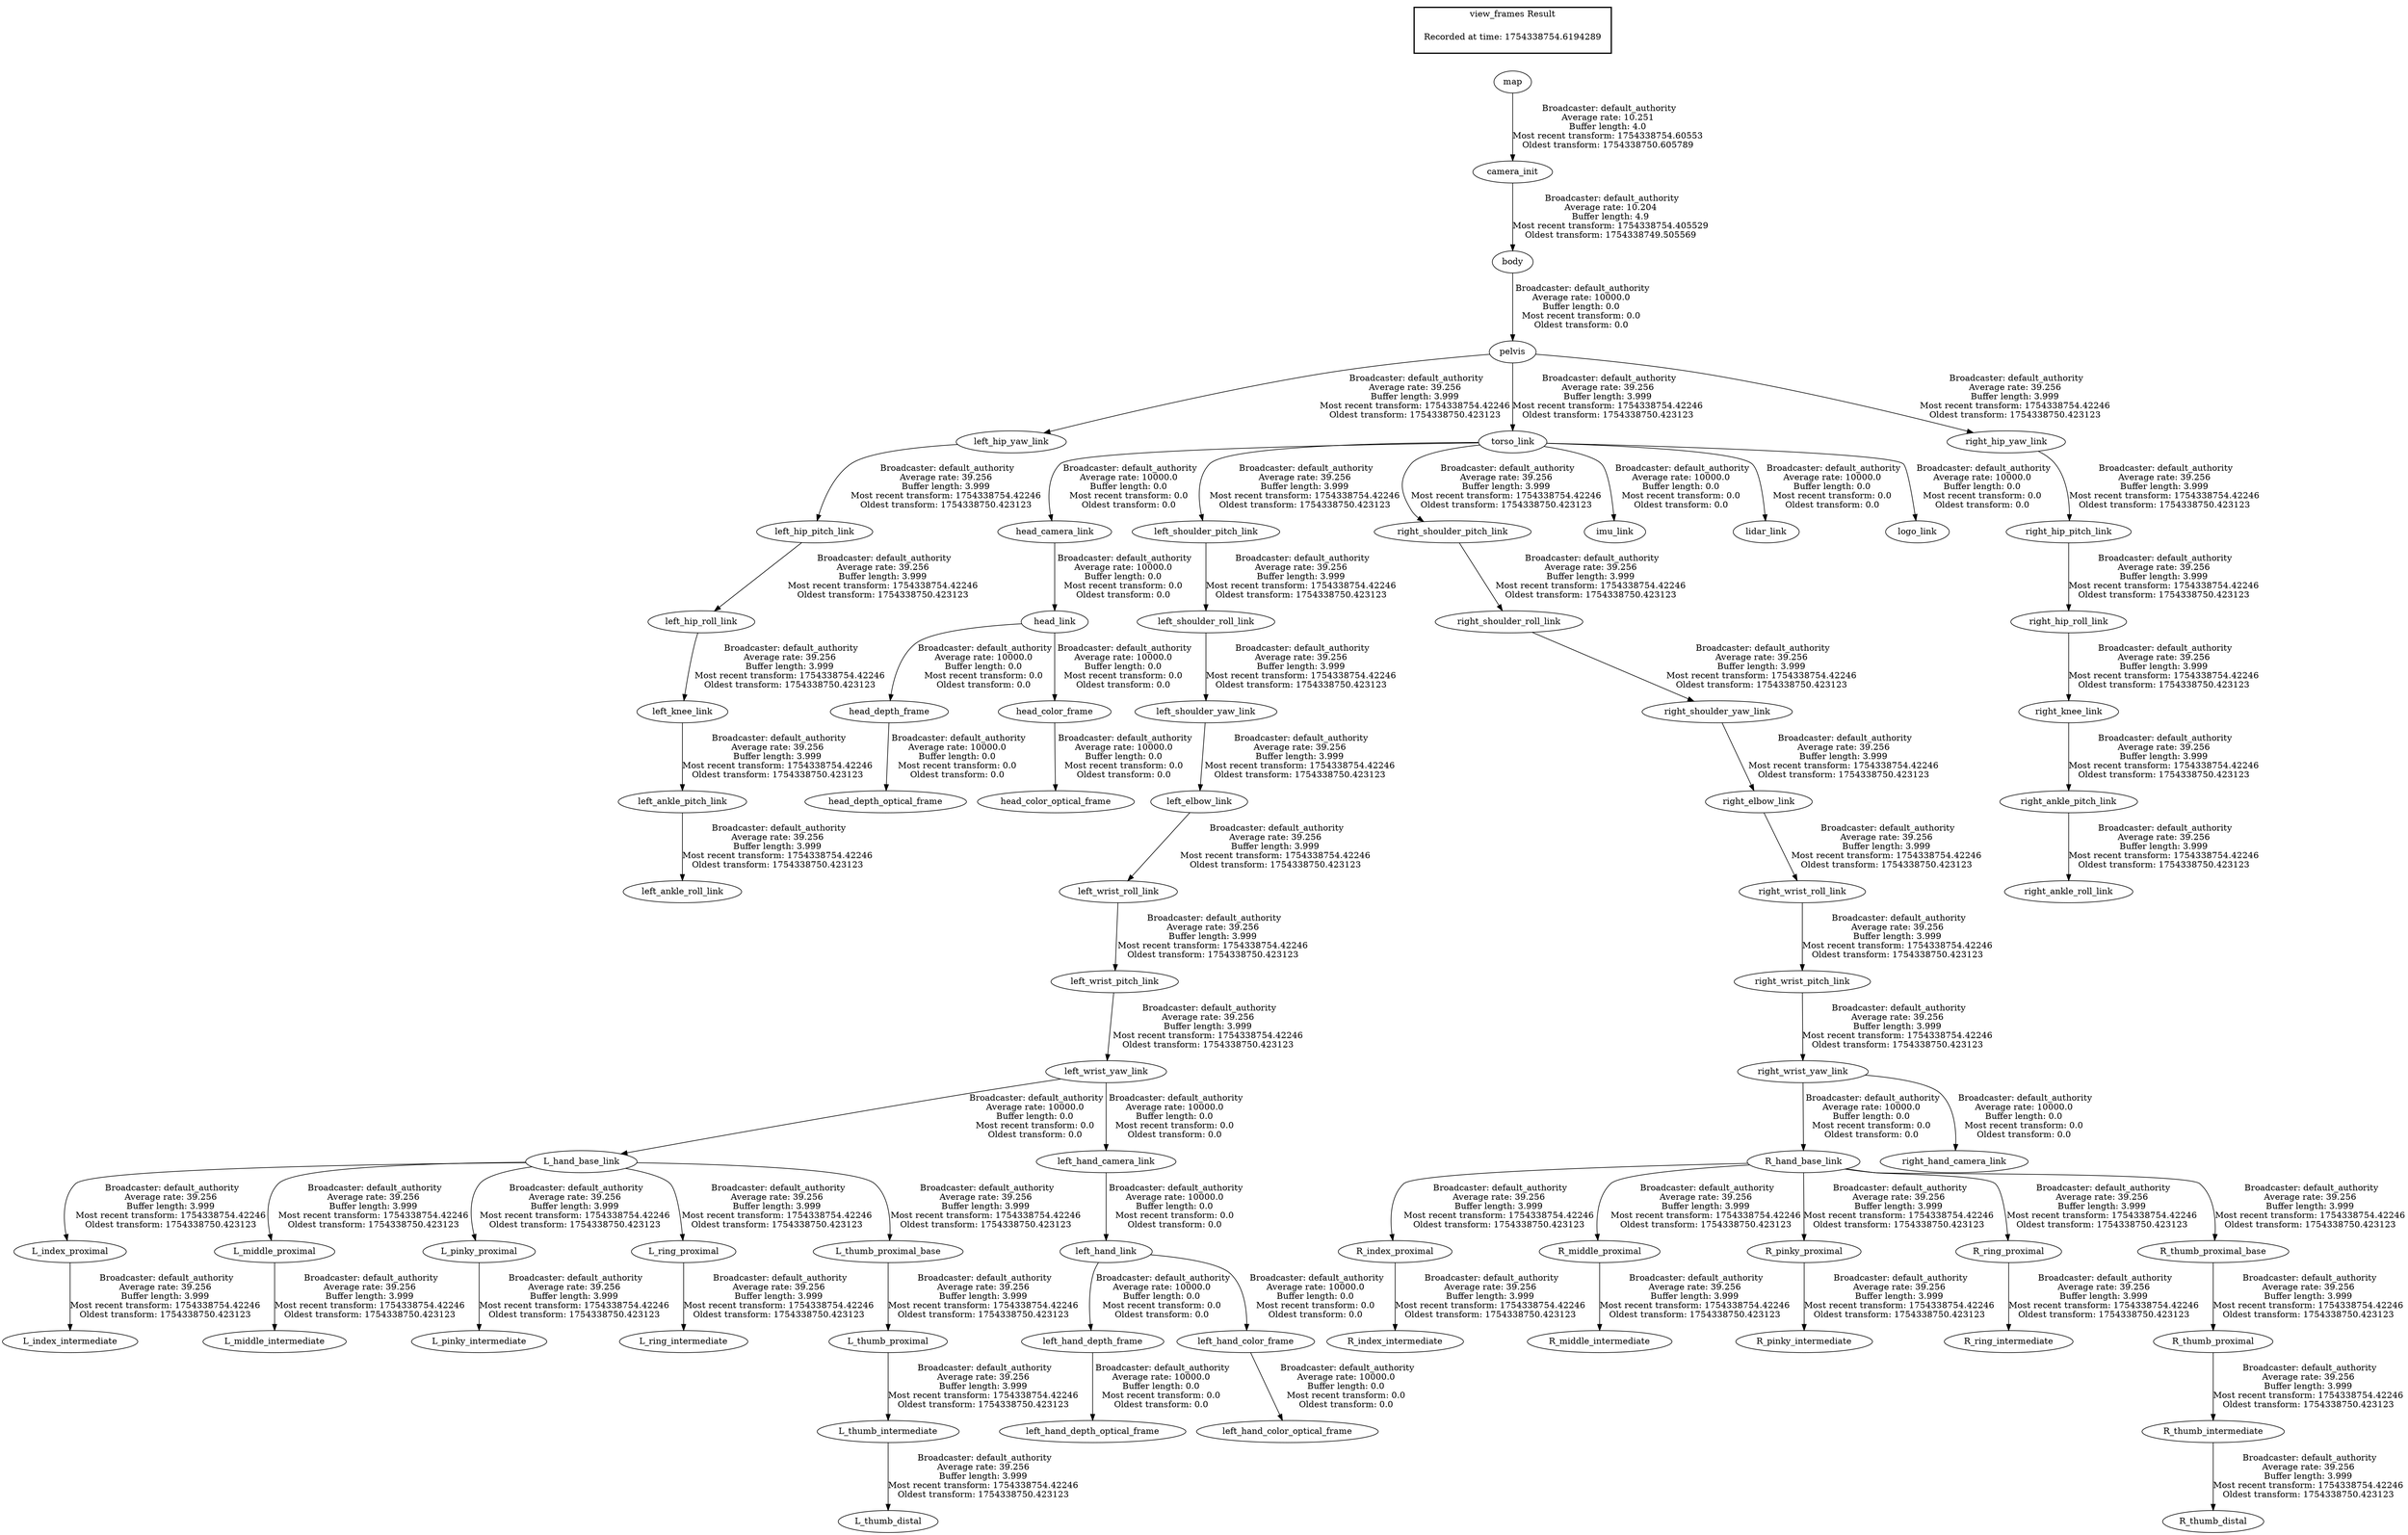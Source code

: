 digraph G {
"camera_init" -> "body"[label=" Broadcaster: default_authority\nAverage rate: 10.204\nBuffer length: 4.9\nMost recent transform: 1754338754.405529\nOldest transform: 1754338749.505569\n"];
"map" -> "camera_init"[label=" Broadcaster: default_authority\nAverage rate: 10.251\nBuffer length: 4.0\nMost recent transform: 1754338754.60553\nOldest transform: 1754338750.605789\n"];
"head_link" -> "head_depth_frame"[label=" Broadcaster: default_authority\nAverage rate: 10000.0\nBuffer length: 0.0\nMost recent transform: 0.0\nOldest transform: 0.0\n"];
"head_camera_link" -> "head_link"[label=" Broadcaster: default_authority\nAverage rate: 10000.0\nBuffer length: 0.0\nMost recent transform: 0.0\nOldest transform: 0.0\n"];
"head_depth_frame" -> "head_depth_optical_frame"[label=" Broadcaster: default_authority\nAverage rate: 10000.0\nBuffer length: 0.0\nMost recent transform: 0.0\nOldest transform: 0.0\n"];
"head_link" -> "head_color_frame"[label=" Broadcaster: default_authority\nAverage rate: 10000.0\nBuffer length: 0.0\nMost recent transform: 0.0\nOldest transform: 0.0\n"];
"head_color_frame" -> "head_color_optical_frame"[label=" Broadcaster: default_authority\nAverage rate: 10000.0\nBuffer length: 0.0\nMost recent transform: 0.0\nOldest transform: 0.0\n"];
"L_index_proximal" -> "L_index_intermediate"[label=" Broadcaster: default_authority\nAverage rate: 39.256\nBuffer length: 3.999\nMost recent transform: 1754338754.42246\nOldest transform: 1754338750.423123\n"];
"L_hand_base_link" -> "L_index_proximal"[label=" Broadcaster: default_authority\nAverage rate: 39.256\nBuffer length: 3.999\nMost recent transform: 1754338754.42246\nOldest transform: 1754338750.423123\n"];
"left_wrist_yaw_link" -> "L_hand_base_link"[label=" Broadcaster: default_authority\nAverage rate: 10000.0\nBuffer length: 0.0\nMost recent transform: 0.0\nOldest transform: 0.0\n"];
"L_middle_proximal" -> "L_middle_intermediate"[label=" Broadcaster: default_authority\nAverage rate: 39.256\nBuffer length: 3.999\nMost recent transform: 1754338754.42246\nOldest transform: 1754338750.423123\n"];
"L_hand_base_link" -> "L_middle_proximal"[label=" Broadcaster: default_authority\nAverage rate: 39.256\nBuffer length: 3.999\nMost recent transform: 1754338754.42246\nOldest transform: 1754338750.423123\n"];
"L_pinky_proximal" -> "L_pinky_intermediate"[label=" Broadcaster: default_authority\nAverage rate: 39.256\nBuffer length: 3.999\nMost recent transform: 1754338754.42246\nOldest transform: 1754338750.423123\n"];
"L_hand_base_link" -> "L_pinky_proximal"[label=" Broadcaster: default_authority\nAverage rate: 39.256\nBuffer length: 3.999\nMost recent transform: 1754338754.42246\nOldest transform: 1754338750.423123\n"];
"L_ring_proximal" -> "L_ring_intermediate"[label=" Broadcaster: default_authority\nAverage rate: 39.256\nBuffer length: 3.999\nMost recent transform: 1754338754.42246\nOldest transform: 1754338750.423123\n"];
"L_hand_base_link" -> "L_ring_proximal"[label=" Broadcaster: default_authority\nAverage rate: 39.256\nBuffer length: 3.999\nMost recent transform: 1754338754.42246\nOldest transform: 1754338750.423123\n"];
"L_thumb_intermediate" -> "L_thumb_distal"[label=" Broadcaster: default_authority\nAverage rate: 39.256\nBuffer length: 3.999\nMost recent transform: 1754338754.42246\nOldest transform: 1754338750.423123\n"];
"L_thumb_proximal" -> "L_thumb_intermediate"[label=" Broadcaster: default_authority\nAverage rate: 39.256\nBuffer length: 3.999\nMost recent transform: 1754338754.42246\nOldest transform: 1754338750.423123\n"];
"L_thumb_proximal_base" -> "L_thumb_proximal"[label=" Broadcaster: default_authority\nAverage rate: 39.256\nBuffer length: 3.999\nMost recent transform: 1754338754.42246\nOldest transform: 1754338750.423123\n"];
"L_hand_base_link" -> "L_thumb_proximal_base"[label=" Broadcaster: default_authority\nAverage rate: 39.256\nBuffer length: 3.999\nMost recent transform: 1754338754.42246\nOldest transform: 1754338750.423123\n"];
"R_index_proximal" -> "R_index_intermediate"[label=" Broadcaster: default_authority\nAverage rate: 39.256\nBuffer length: 3.999\nMost recent transform: 1754338754.42246\nOldest transform: 1754338750.423123\n"];
"R_hand_base_link" -> "R_index_proximal"[label=" Broadcaster: default_authority\nAverage rate: 39.256\nBuffer length: 3.999\nMost recent transform: 1754338754.42246\nOldest transform: 1754338750.423123\n"];
"right_wrist_yaw_link" -> "R_hand_base_link"[label=" Broadcaster: default_authority\nAverage rate: 10000.0\nBuffer length: 0.0\nMost recent transform: 0.0\nOldest transform: 0.0\n"];
"R_middle_proximal" -> "R_middle_intermediate"[label=" Broadcaster: default_authority\nAverage rate: 39.256\nBuffer length: 3.999\nMost recent transform: 1754338754.42246\nOldest transform: 1754338750.423123\n"];
"R_hand_base_link" -> "R_middle_proximal"[label=" Broadcaster: default_authority\nAverage rate: 39.256\nBuffer length: 3.999\nMost recent transform: 1754338754.42246\nOldest transform: 1754338750.423123\n"];
"R_pinky_proximal" -> "R_pinky_intermediate"[label=" Broadcaster: default_authority\nAverage rate: 39.256\nBuffer length: 3.999\nMost recent transform: 1754338754.42246\nOldest transform: 1754338750.423123\n"];
"R_hand_base_link" -> "R_pinky_proximal"[label=" Broadcaster: default_authority\nAverage rate: 39.256\nBuffer length: 3.999\nMost recent transform: 1754338754.42246\nOldest transform: 1754338750.423123\n"];
"R_ring_proximal" -> "R_ring_intermediate"[label=" Broadcaster: default_authority\nAverage rate: 39.256\nBuffer length: 3.999\nMost recent transform: 1754338754.42246\nOldest transform: 1754338750.423123\n"];
"R_hand_base_link" -> "R_ring_proximal"[label=" Broadcaster: default_authority\nAverage rate: 39.256\nBuffer length: 3.999\nMost recent transform: 1754338754.42246\nOldest transform: 1754338750.423123\n"];
"R_thumb_intermediate" -> "R_thumb_distal"[label=" Broadcaster: default_authority\nAverage rate: 39.256\nBuffer length: 3.999\nMost recent transform: 1754338754.42246\nOldest transform: 1754338750.423123\n"];
"R_thumb_proximal" -> "R_thumb_intermediate"[label=" Broadcaster: default_authority\nAverage rate: 39.256\nBuffer length: 3.999\nMost recent transform: 1754338754.42246\nOldest transform: 1754338750.423123\n"];
"R_thumb_proximal_base" -> "R_thumb_proximal"[label=" Broadcaster: default_authority\nAverage rate: 39.256\nBuffer length: 3.999\nMost recent transform: 1754338754.42246\nOldest transform: 1754338750.423123\n"];
"R_hand_base_link" -> "R_thumb_proximal_base"[label=" Broadcaster: default_authority\nAverage rate: 39.256\nBuffer length: 3.999\nMost recent transform: 1754338754.42246\nOldest transform: 1754338750.423123\n"];
"left_knee_link" -> "left_ankle_pitch_link"[label=" Broadcaster: default_authority\nAverage rate: 39.256\nBuffer length: 3.999\nMost recent transform: 1754338754.42246\nOldest transform: 1754338750.423123\n"];
"left_hip_roll_link" -> "left_knee_link"[label=" Broadcaster: default_authority\nAverage rate: 39.256\nBuffer length: 3.999\nMost recent transform: 1754338754.42246\nOldest transform: 1754338750.423123\n"];
"left_ankle_pitch_link" -> "left_ankle_roll_link"[label=" Broadcaster: default_authority\nAverage rate: 39.256\nBuffer length: 3.999\nMost recent transform: 1754338754.42246\nOldest transform: 1754338750.423123\n"];
"left_shoulder_yaw_link" -> "left_elbow_link"[label=" Broadcaster: default_authority\nAverage rate: 39.256\nBuffer length: 3.999\nMost recent transform: 1754338754.42246\nOldest transform: 1754338750.423123\n"];
"left_shoulder_roll_link" -> "left_shoulder_yaw_link"[label=" Broadcaster: default_authority\nAverage rate: 39.256\nBuffer length: 3.999\nMost recent transform: 1754338754.42246\nOldest transform: 1754338750.423123\n"];
"left_hip_yaw_link" -> "left_hip_pitch_link"[label=" Broadcaster: default_authority\nAverage rate: 39.256\nBuffer length: 3.999\nMost recent transform: 1754338754.42246\nOldest transform: 1754338750.423123\n"];
"pelvis" -> "left_hip_yaw_link"[label=" Broadcaster: default_authority\nAverage rate: 39.256\nBuffer length: 3.999\nMost recent transform: 1754338754.42246\nOldest transform: 1754338750.423123\n"];
"left_hip_pitch_link" -> "left_hip_roll_link"[label=" Broadcaster: default_authority\nAverage rate: 39.256\nBuffer length: 3.999\nMost recent transform: 1754338754.42246\nOldest transform: 1754338750.423123\n"];
"body" -> "pelvis"[label=" Broadcaster: default_authority\nAverage rate: 10000.0\nBuffer length: 0.0\nMost recent transform: 0.0\nOldest transform: 0.0\n"];
"torso_link" -> "left_shoulder_pitch_link"[label=" Broadcaster: default_authority\nAverage rate: 39.256\nBuffer length: 3.999\nMost recent transform: 1754338754.42246\nOldest transform: 1754338750.423123\n"];
"pelvis" -> "torso_link"[label=" Broadcaster: default_authority\nAverage rate: 39.256\nBuffer length: 3.999\nMost recent transform: 1754338754.42246\nOldest transform: 1754338750.423123\n"];
"left_shoulder_pitch_link" -> "left_shoulder_roll_link"[label=" Broadcaster: default_authority\nAverage rate: 39.256\nBuffer length: 3.999\nMost recent transform: 1754338754.42246\nOldest transform: 1754338750.423123\n"];
"left_wrist_roll_link" -> "left_wrist_pitch_link"[label=" Broadcaster: default_authority\nAverage rate: 39.256\nBuffer length: 3.999\nMost recent transform: 1754338754.42246\nOldest transform: 1754338750.423123\n"];
"left_elbow_link" -> "left_wrist_roll_link"[label=" Broadcaster: default_authority\nAverage rate: 39.256\nBuffer length: 3.999\nMost recent transform: 1754338754.42246\nOldest transform: 1754338750.423123\n"];
"left_wrist_pitch_link" -> "left_wrist_yaw_link"[label=" Broadcaster: default_authority\nAverage rate: 39.256\nBuffer length: 3.999\nMost recent transform: 1754338754.42246\nOldest transform: 1754338750.423123\n"];
"right_knee_link" -> "right_ankle_pitch_link"[label=" Broadcaster: default_authority\nAverage rate: 39.256\nBuffer length: 3.999\nMost recent transform: 1754338754.42246\nOldest transform: 1754338750.423123\n"];
"right_hip_roll_link" -> "right_knee_link"[label=" Broadcaster: default_authority\nAverage rate: 39.256\nBuffer length: 3.999\nMost recent transform: 1754338754.42246\nOldest transform: 1754338750.423123\n"];
"right_ankle_pitch_link" -> "right_ankle_roll_link"[label=" Broadcaster: default_authority\nAverage rate: 39.256\nBuffer length: 3.999\nMost recent transform: 1754338754.42246\nOldest transform: 1754338750.423123\n"];
"right_shoulder_yaw_link" -> "right_elbow_link"[label=" Broadcaster: default_authority\nAverage rate: 39.256\nBuffer length: 3.999\nMost recent transform: 1754338754.42246\nOldest transform: 1754338750.423123\n"];
"right_shoulder_roll_link" -> "right_shoulder_yaw_link"[label=" Broadcaster: default_authority\nAverage rate: 39.256\nBuffer length: 3.999\nMost recent transform: 1754338754.42246\nOldest transform: 1754338750.423123\n"];
"right_hip_yaw_link" -> "right_hip_pitch_link"[label=" Broadcaster: default_authority\nAverage rate: 39.256\nBuffer length: 3.999\nMost recent transform: 1754338754.42246\nOldest transform: 1754338750.423123\n"];
"pelvis" -> "right_hip_yaw_link"[label=" Broadcaster: default_authority\nAverage rate: 39.256\nBuffer length: 3.999\nMost recent transform: 1754338754.42246\nOldest transform: 1754338750.423123\n"];
"right_hip_pitch_link" -> "right_hip_roll_link"[label=" Broadcaster: default_authority\nAverage rate: 39.256\nBuffer length: 3.999\nMost recent transform: 1754338754.42246\nOldest transform: 1754338750.423123\n"];
"torso_link" -> "right_shoulder_pitch_link"[label=" Broadcaster: default_authority\nAverage rate: 39.256\nBuffer length: 3.999\nMost recent transform: 1754338754.42246\nOldest transform: 1754338750.423123\n"];
"right_shoulder_pitch_link" -> "right_shoulder_roll_link"[label=" Broadcaster: default_authority\nAverage rate: 39.256\nBuffer length: 3.999\nMost recent transform: 1754338754.42246\nOldest transform: 1754338750.423123\n"];
"right_wrist_roll_link" -> "right_wrist_pitch_link"[label=" Broadcaster: default_authority\nAverage rate: 39.256\nBuffer length: 3.999\nMost recent transform: 1754338754.42246\nOldest transform: 1754338750.423123\n"];
"right_elbow_link" -> "right_wrist_roll_link"[label=" Broadcaster: default_authority\nAverage rate: 39.256\nBuffer length: 3.999\nMost recent transform: 1754338754.42246\nOldest transform: 1754338750.423123\n"];
"right_wrist_pitch_link" -> "right_wrist_yaw_link"[label=" Broadcaster: default_authority\nAverage rate: 39.256\nBuffer length: 3.999\nMost recent transform: 1754338754.42246\nOldest transform: 1754338750.423123\n"];
"torso_link" -> "head_camera_link"[label=" Broadcaster: default_authority\nAverage rate: 10000.0\nBuffer length: 0.0\nMost recent transform: 0.0\nOldest transform: 0.0\n"];
"torso_link" -> "imu_link"[label=" Broadcaster: default_authority\nAverage rate: 10000.0\nBuffer length: 0.0\nMost recent transform: 0.0\nOldest transform: 0.0\n"];
"left_wrist_yaw_link" -> "left_hand_camera_link"[label=" Broadcaster: default_authority\nAverage rate: 10000.0\nBuffer length: 0.0\nMost recent transform: 0.0\nOldest transform: 0.0\n"];
"torso_link" -> "lidar_link"[label=" Broadcaster: default_authority\nAverage rate: 10000.0\nBuffer length: 0.0\nMost recent transform: 0.0\nOldest transform: 0.0\n"];
"torso_link" -> "logo_link"[label=" Broadcaster: default_authority\nAverage rate: 10000.0\nBuffer length: 0.0\nMost recent transform: 0.0\nOldest transform: 0.0\n"];
"right_wrist_yaw_link" -> "right_hand_camera_link"[label=" Broadcaster: default_authority\nAverage rate: 10000.0\nBuffer length: 0.0\nMost recent transform: 0.0\nOldest transform: 0.0\n"];
"left_hand_camera_link" -> "left_hand_link"[label=" Broadcaster: default_authority\nAverage rate: 10000.0\nBuffer length: 0.0\nMost recent transform: 0.0\nOldest transform: 0.0\n"];
"left_hand_link" -> "left_hand_depth_frame"[label=" Broadcaster: default_authority\nAverage rate: 10000.0\nBuffer length: 0.0\nMost recent transform: 0.0\nOldest transform: 0.0\n"];
"left_hand_depth_frame" -> "left_hand_depth_optical_frame"[label=" Broadcaster: default_authority\nAverage rate: 10000.0\nBuffer length: 0.0\nMost recent transform: 0.0\nOldest transform: 0.0\n"];
"left_hand_link" -> "left_hand_color_frame"[label=" Broadcaster: default_authority\nAverage rate: 10000.0\nBuffer length: 0.0\nMost recent transform: 0.0\nOldest transform: 0.0\n"];
"left_hand_color_frame" -> "left_hand_color_optical_frame"[label=" Broadcaster: default_authority\nAverage rate: 10000.0\nBuffer length: 0.0\nMost recent transform: 0.0\nOldest transform: 0.0\n"];
edge [style=invis];
 subgraph cluster_legend { style=bold; color=black; label ="view_frames Result";
"Recorded at time: 1754338754.6194289"[ shape=plaintext ] ;
}->"map";
}